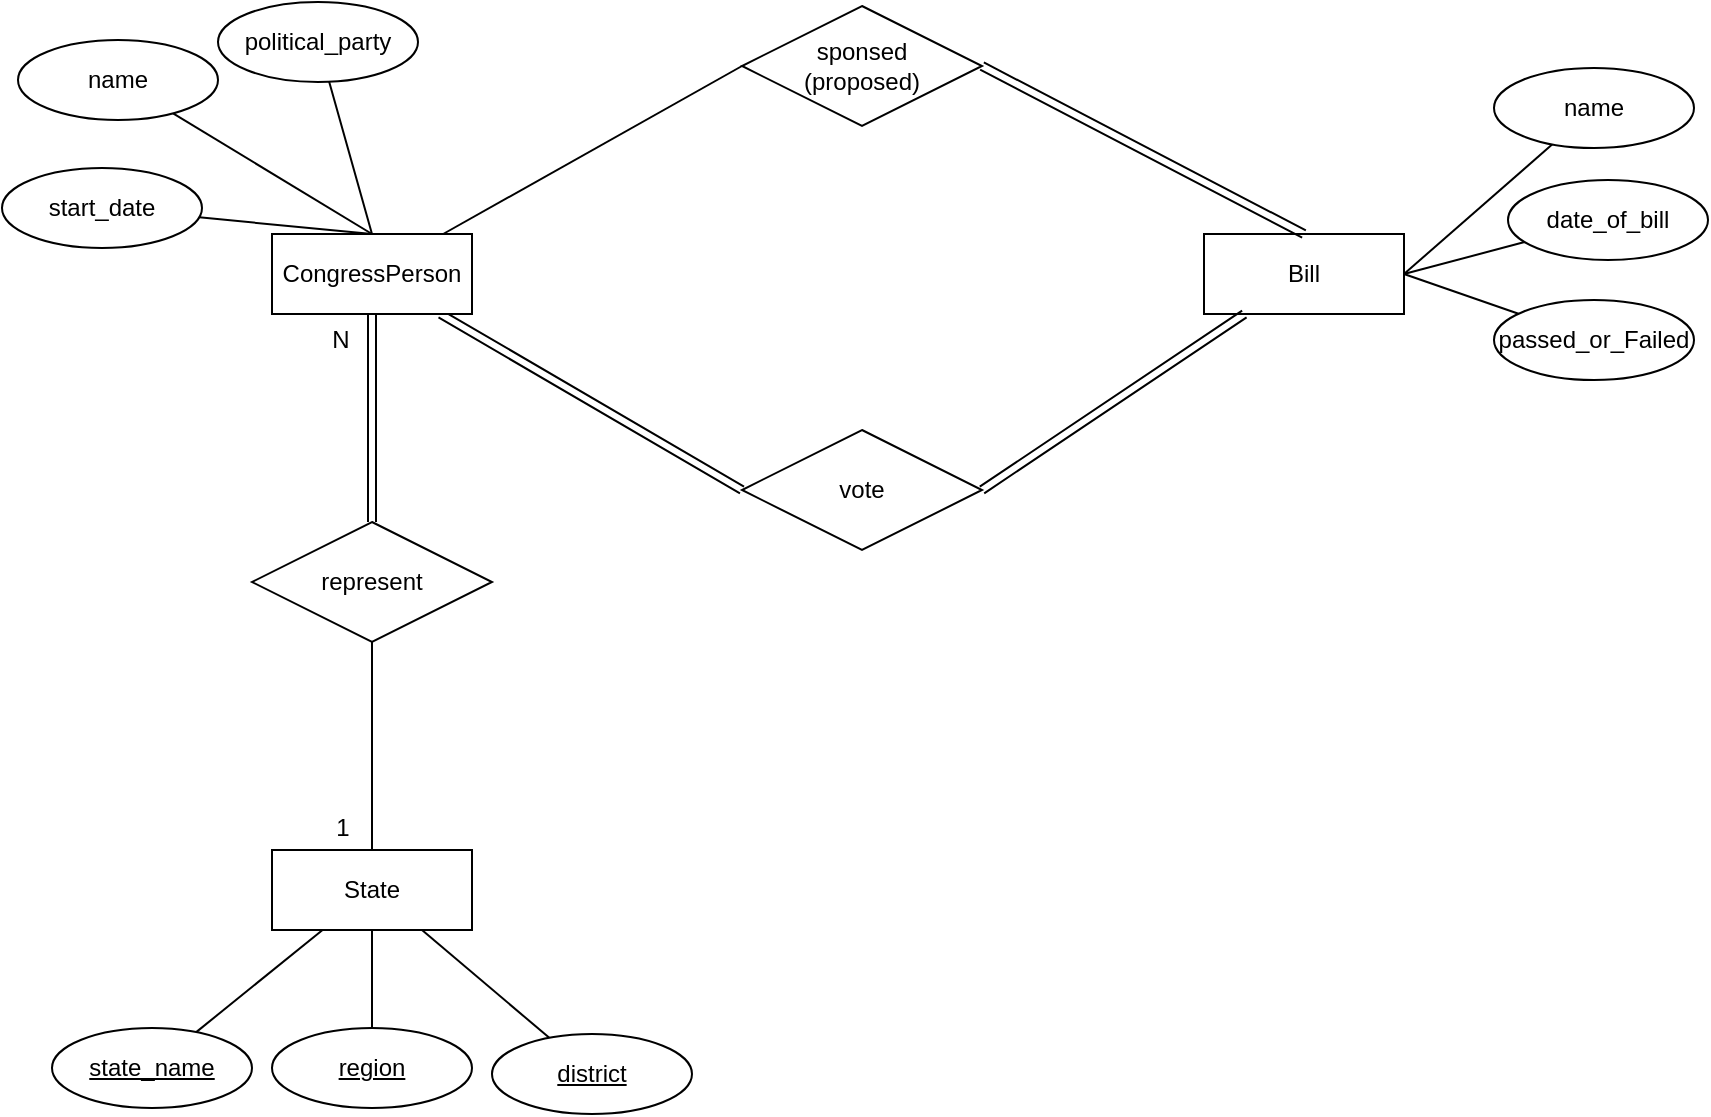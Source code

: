 <mxfile version="24.2.1" type="github">
  <diagram name="페이지-1" id="JuDulloLUc2PXSpbmVAl">
    <mxGraphModel dx="1034" dy="1026" grid="0" gridSize="10" guides="1" tooltips="1" connect="1" arrows="1" fold="1" page="1" pageScale="1" pageWidth="1600" pageHeight="900" math="0" shadow="0">
      <root>
        <mxCell id="0" />
        <mxCell id="1" parent="0" />
        <mxCell id="7Z1gNfcnDen_Zuym8dVq-6" style="rounded=0;orthogonalLoop=1;jettySize=auto;html=1;entryX=0;entryY=0.5;entryDx=0;entryDy=0;endArrow=none;endFill=0;" edge="1" parent="1" source="7Z1gNfcnDen_Zuym8dVq-1" target="7Z1gNfcnDen_Zuym8dVq-4">
          <mxGeometry relative="1" as="geometry" />
        </mxCell>
        <mxCell id="7Z1gNfcnDen_Zuym8dVq-21" style="rounded=0;orthogonalLoop=1;jettySize=auto;html=1;endArrow=none;endFill=0;shape=link;" edge="1" parent="1" source="7Z1gNfcnDen_Zuym8dVq-1" target="7Z1gNfcnDen_Zuym8dVq-10">
          <mxGeometry relative="1" as="geometry" />
        </mxCell>
        <mxCell id="7Z1gNfcnDen_Zuym8dVq-50" style="rounded=0;orthogonalLoop=1;jettySize=auto;html=1;entryX=0;entryY=0.5;entryDx=0;entryDy=0;endArrow=none;endFill=0;shape=link;" edge="1" parent="1" source="7Z1gNfcnDen_Zuym8dVq-1" target="7Z1gNfcnDen_Zuym8dVq-49">
          <mxGeometry relative="1" as="geometry" />
        </mxCell>
        <mxCell id="7Z1gNfcnDen_Zuym8dVq-1" value="CongressPerson" style="whiteSpace=wrap;html=1;align=center;" vertex="1" parent="1">
          <mxGeometry x="460" y="251" width="100" height="40" as="geometry" />
        </mxCell>
        <mxCell id="7Z1gNfcnDen_Zuym8dVq-17" style="rounded=0;orthogonalLoop=1;jettySize=auto;html=1;endArrow=none;endFill=0;" edge="1" parent="1" source="7Z1gNfcnDen_Zuym8dVq-2" target="7Z1gNfcnDen_Zuym8dVq-13">
          <mxGeometry relative="1" as="geometry" />
        </mxCell>
        <mxCell id="7Z1gNfcnDen_Zuym8dVq-2" value="State" style="whiteSpace=wrap;html=1;align=center;" vertex="1" parent="1">
          <mxGeometry x="460" y="559" width="100" height="40" as="geometry" />
        </mxCell>
        <mxCell id="7Z1gNfcnDen_Zuym8dVq-3" value="Bill" style="whiteSpace=wrap;html=1;align=center;" vertex="1" parent="1">
          <mxGeometry x="926" y="251" width="100" height="40" as="geometry" />
        </mxCell>
        <mxCell id="7Z1gNfcnDen_Zuym8dVq-7" style="rounded=0;orthogonalLoop=1;jettySize=auto;html=1;entryX=0.5;entryY=0;entryDx=0;entryDy=0;endArrow=none;endFill=0;exitX=1;exitY=0.5;exitDx=0;exitDy=0;shape=link;" edge="1" parent="1" source="7Z1gNfcnDen_Zuym8dVq-4" target="7Z1gNfcnDen_Zuym8dVq-3">
          <mxGeometry relative="1" as="geometry" />
        </mxCell>
        <mxCell id="7Z1gNfcnDen_Zuym8dVq-4" value="sponsed&lt;div&gt;(proposed)&lt;/div&gt;" style="shape=rhombus;perimeter=rhombusPerimeter;whiteSpace=wrap;html=1;align=center;" vertex="1" parent="1">
          <mxGeometry x="695" y="137" width="120" height="60" as="geometry" />
        </mxCell>
        <mxCell id="7Z1gNfcnDen_Zuym8dVq-20" style="rounded=0;orthogonalLoop=1;jettySize=auto;html=1;endArrow=none;endFill=0;" edge="1" parent="1" source="7Z1gNfcnDen_Zuym8dVq-10" target="7Z1gNfcnDen_Zuym8dVq-2">
          <mxGeometry relative="1" as="geometry" />
        </mxCell>
        <mxCell id="7Z1gNfcnDen_Zuym8dVq-10" value="represent" style="shape=rhombus;perimeter=rhombusPerimeter;whiteSpace=wrap;html=1;align=center;" vertex="1" parent="1">
          <mxGeometry x="450" y="395" width="120" height="60" as="geometry" />
        </mxCell>
        <mxCell id="7Z1gNfcnDen_Zuym8dVq-13" value="&lt;u&gt;region&lt;/u&gt;" style="ellipse;whiteSpace=wrap;html=1;align=center;" vertex="1" parent="1">
          <mxGeometry x="460" y="648" width="100" height="40" as="geometry" />
        </mxCell>
        <mxCell id="7Z1gNfcnDen_Zuym8dVq-16" style="rounded=0;orthogonalLoop=1;jettySize=auto;html=1;endArrow=none;endFill=0;" edge="1" parent="1" source="7Z1gNfcnDen_Zuym8dVq-14" target="7Z1gNfcnDen_Zuym8dVq-2">
          <mxGeometry relative="1" as="geometry" />
        </mxCell>
        <mxCell id="7Z1gNfcnDen_Zuym8dVq-14" value="&lt;u&gt;state_name&lt;/u&gt;" style="ellipse;whiteSpace=wrap;html=1;align=center;" vertex="1" parent="1">
          <mxGeometry x="350" y="648" width="100" height="40" as="geometry" />
        </mxCell>
        <mxCell id="7Z1gNfcnDen_Zuym8dVq-18" style="rounded=0;orthogonalLoop=1;jettySize=auto;html=1;entryX=0.75;entryY=1;entryDx=0;entryDy=0;endArrow=none;endFill=0;" edge="1" parent="1" source="7Z1gNfcnDen_Zuym8dVq-15" target="7Z1gNfcnDen_Zuym8dVq-2">
          <mxGeometry relative="1" as="geometry" />
        </mxCell>
        <mxCell id="7Z1gNfcnDen_Zuym8dVq-15" value="&lt;u&gt;district&lt;/u&gt;" style="ellipse;whiteSpace=wrap;html=1;align=center;" vertex="1" parent="1">
          <mxGeometry x="570" y="651" width="100" height="40" as="geometry" />
        </mxCell>
        <mxCell id="7Z1gNfcnDen_Zuym8dVq-39" style="rounded=0;orthogonalLoop=1;jettySize=auto;html=1;endArrow=none;endFill=0;entryX=0.5;entryY=0;entryDx=0;entryDy=0;" edge="1" parent="1" source="7Z1gNfcnDen_Zuym8dVq-22" target="7Z1gNfcnDen_Zuym8dVq-1">
          <mxGeometry relative="1" as="geometry" />
        </mxCell>
        <mxCell id="7Z1gNfcnDen_Zuym8dVq-22" value="name" style="ellipse;whiteSpace=wrap;html=1;align=center;" vertex="1" parent="1">
          <mxGeometry x="333" y="154" width="100" height="40" as="geometry" />
        </mxCell>
        <mxCell id="7Z1gNfcnDen_Zuym8dVq-41" style="rounded=0;orthogonalLoop=1;jettySize=auto;html=1;entryX=0.5;entryY=0;entryDx=0;entryDy=0;endArrow=none;endFill=0;" edge="1" parent="1" source="7Z1gNfcnDen_Zuym8dVq-23" target="7Z1gNfcnDen_Zuym8dVq-1">
          <mxGeometry relative="1" as="geometry" />
        </mxCell>
        <mxCell id="7Z1gNfcnDen_Zuym8dVq-23" value="start_date" style="ellipse;whiteSpace=wrap;html=1;align=center;" vertex="1" parent="1">
          <mxGeometry x="325" y="218" width="100" height="40" as="geometry" />
        </mxCell>
        <mxCell id="7Z1gNfcnDen_Zuym8dVq-40" style="rounded=0;orthogonalLoop=1;jettySize=auto;html=1;endArrow=none;endFill=0;entryX=0.5;entryY=0;entryDx=0;entryDy=0;" edge="1" parent="1" source="7Z1gNfcnDen_Zuym8dVq-25" target="7Z1gNfcnDen_Zuym8dVq-1">
          <mxGeometry relative="1" as="geometry" />
        </mxCell>
        <mxCell id="7Z1gNfcnDen_Zuym8dVq-25" value="political_party" style="ellipse;whiteSpace=wrap;html=1;align=center;" vertex="1" parent="1">
          <mxGeometry x="433" y="135" width="100" height="40" as="geometry" />
        </mxCell>
        <mxCell id="7Z1gNfcnDen_Zuym8dVq-26" value="N" style="text;html=1;align=center;verticalAlign=middle;resizable=0;points=[];autosize=1;strokeColor=none;fillColor=none;" vertex="1" parent="1">
          <mxGeometry x="480" y="291" width="27" height="26" as="geometry" />
        </mxCell>
        <mxCell id="7Z1gNfcnDen_Zuym8dVq-27" value="1" style="text;html=1;align=center;verticalAlign=middle;resizable=0;points=[];autosize=1;strokeColor=none;fillColor=none;" vertex="1" parent="1">
          <mxGeometry x="482" y="535" width="25" height="26" as="geometry" />
        </mxCell>
        <mxCell id="7Z1gNfcnDen_Zuym8dVq-46" style="rounded=0;orthogonalLoop=1;jettySize=auto;html=1;entryX=1;entryY=0.5;entryDx=0;entryDy=0;endArrow=none;endFill=0;" edge="1" parent="1" source="7Z1gNfcnDen_Zuym8dVq-42" target="7Z1gNfcnDen_Zuym8dVq-3">
          <mxGeometry relative="1" as="geometry" />
        </mxCell>
        <mxCell id="7Z1gNfcnDen_Zuym8dVq-42" value="name" style="ellipse;whiteSpace=wrap;html=1;align=center;" vertex="1" parent="1">
          <mxGeometry x="1071" y="168" width="100" height="40" as="geometry" />
        </mxCell>
        <mxCell id="7Z1gNfcnDen_Zuym8dVq-47" style="rounded=0;orthogonalLoop=1;jettySize=auto;html=1;entryX=1;entryY=0.5;entryDx=0;entryDy=0;endArrow=none;endFill=0;" edge="1" parent="1" source="7Z1gNfcnDen_Zuym8dVq-43" target="7Z1gNfcnDen_Zuym8dVq-3">
          <mxGeometry relative="1" as="geometry" />
        </mxCell>
        <mxCell id="7Z1gNfcnDen_Zuym8dVq-43" value="&lt;div&gt;date_of_bill&lt;/div&gt;" style="ellipse;whiteSpace=wrap;html=1;align=center;" vertex="1" parent="1">
          <mxGeometry x="1078" y="224" width="100" height="40" as="geometry" />
        </mxCell>
        <mxCell id="7Z1gNfcnDen_Zuym8dVq-48" style="rounded=0;orthogonalLoop=1;jettySize=auto;html=1;entryX=1;entryY=0.5;entryDx=0;entryDy=0;endArrow=none;endFill=0;" edge="1" parent="1" source="7Z1gNfcnDen_Zuym8dVq-44" target="7Z1gNfcnDen_Zuym8dVq-3">
          <mxGeometry relative="1" as="geometry" />
        </mxCell>
        <mxCell id="7Z1gNfcnDen_Zuym8dVq-44" value="passed_or_Failed" style="ellipse;whiteSpace=wrap;html=1;align=center;" vertex="1" parent="1">
          <mxGeometry x="1071" y="284" width="100" height="40" as="geometry" />
        </mxCell>
        <mxCell id="7Z1gNfcnDen_Zuym8dVq-51" style="rounded=0;orthogonalLoop=1;jettySize=auto;html=1;exitX=1;exitY=0.5;exitDx=0;exitDy=0;endArrow=none;endFill=0;shape=link;" edge="1" parent="1" source="7Z1gNfcnDen_Zuym8dVq-49" target="7Z1gNfcnDen_Zuym8dVq-3">
          <mxGeometry relative="1" as="geometry" />
        </mxCell>
        <mxCell id="7Z1gNfcnDen_Zuym8dVq-49" value="vote" style="shape=rhombus;perimeter=rhombusPerimeter;whiteSpace=wrap;html=1;align=center;" vertex="1" parent="1">
          <mxGeometry x="695" y="349" width="120" height="60" as="geometry" />
        </mxCell>
      </root>
    </mxGraphModel>
  </diagram>
</mxfile>
